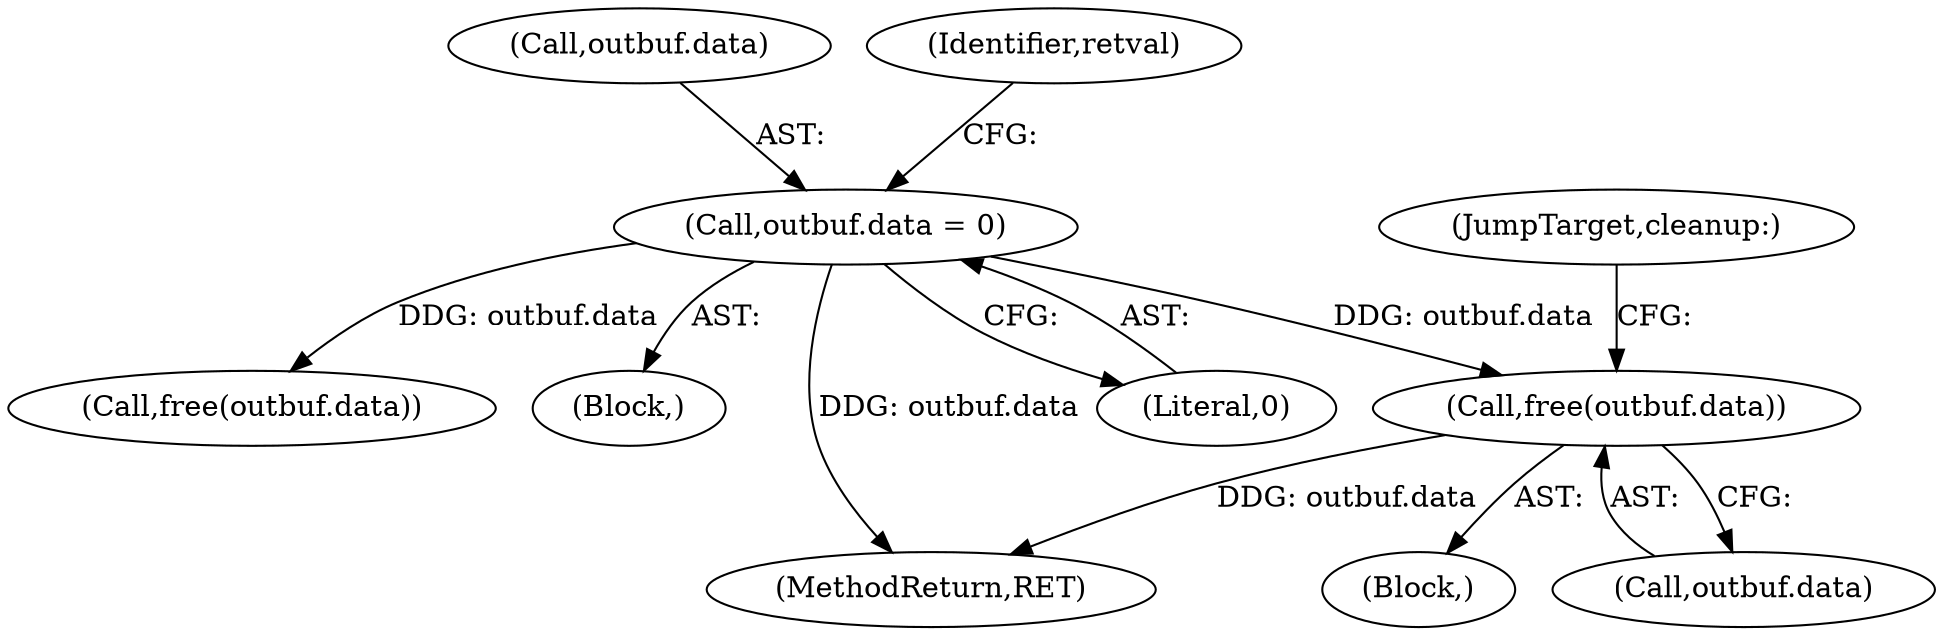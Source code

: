 digraph "0_krb5_102bb6ebf20f9174130c85c3b052ae104e5073ec_0@API" {
"1000587" [label="(Call,free(outbuf.data))"];
"1000535" [label="(Call,outbuf.data = 0)"];
"1000536" [label="(Call,outbuf.data)"];
"1000587" [label="(Call,free(outbuf.data))"];
"1000541" [label="(Identifier,retval)"];
"1000552" [label="(Call,free(outbuf.data))"];
"1000591" [label="(JumpTarget,cleanup:)"];
"1000529" [label="(Block,)"];
"1000588" [label="(Call,outbuf.data)"];
"1000567" [label="(Block,)"];
"1000620" [label="(MethodReturn,RET)"];
"1000539" [label="(Literal,0)"];
"1000535" [label="(Call,outbuf.data = 0)"];
"1000587" -> "1000567"  [label="AST: "];
"1000587" -> "1000588"  [label="CFG: "];
"1000588" -> "1000587"  [label="AST: "];
"1000591" -> "1000587"  [label="CFG: "];
"1000587" -> "1000620"  [label="DDG: outbuf.data"];
"1000535" -> "1000587"  [label="DDG: outbuf.data"];
"1000535" -> "1000529"  [label="AST: "];
"1000535" -> "1000539"  [label="CFG: "];
"1000536" -> "1000535"  [label="AST: "];
"1000539" -> "1000535"  [label="AST: "];
"1000541" -> "1000535"  [label="CFG: "];
"1000535" -> "1000620"  [label="DDG: outbuf.data"];
"1000535" -> "1000552"  [label="DDG: outbuf.data"];
}
